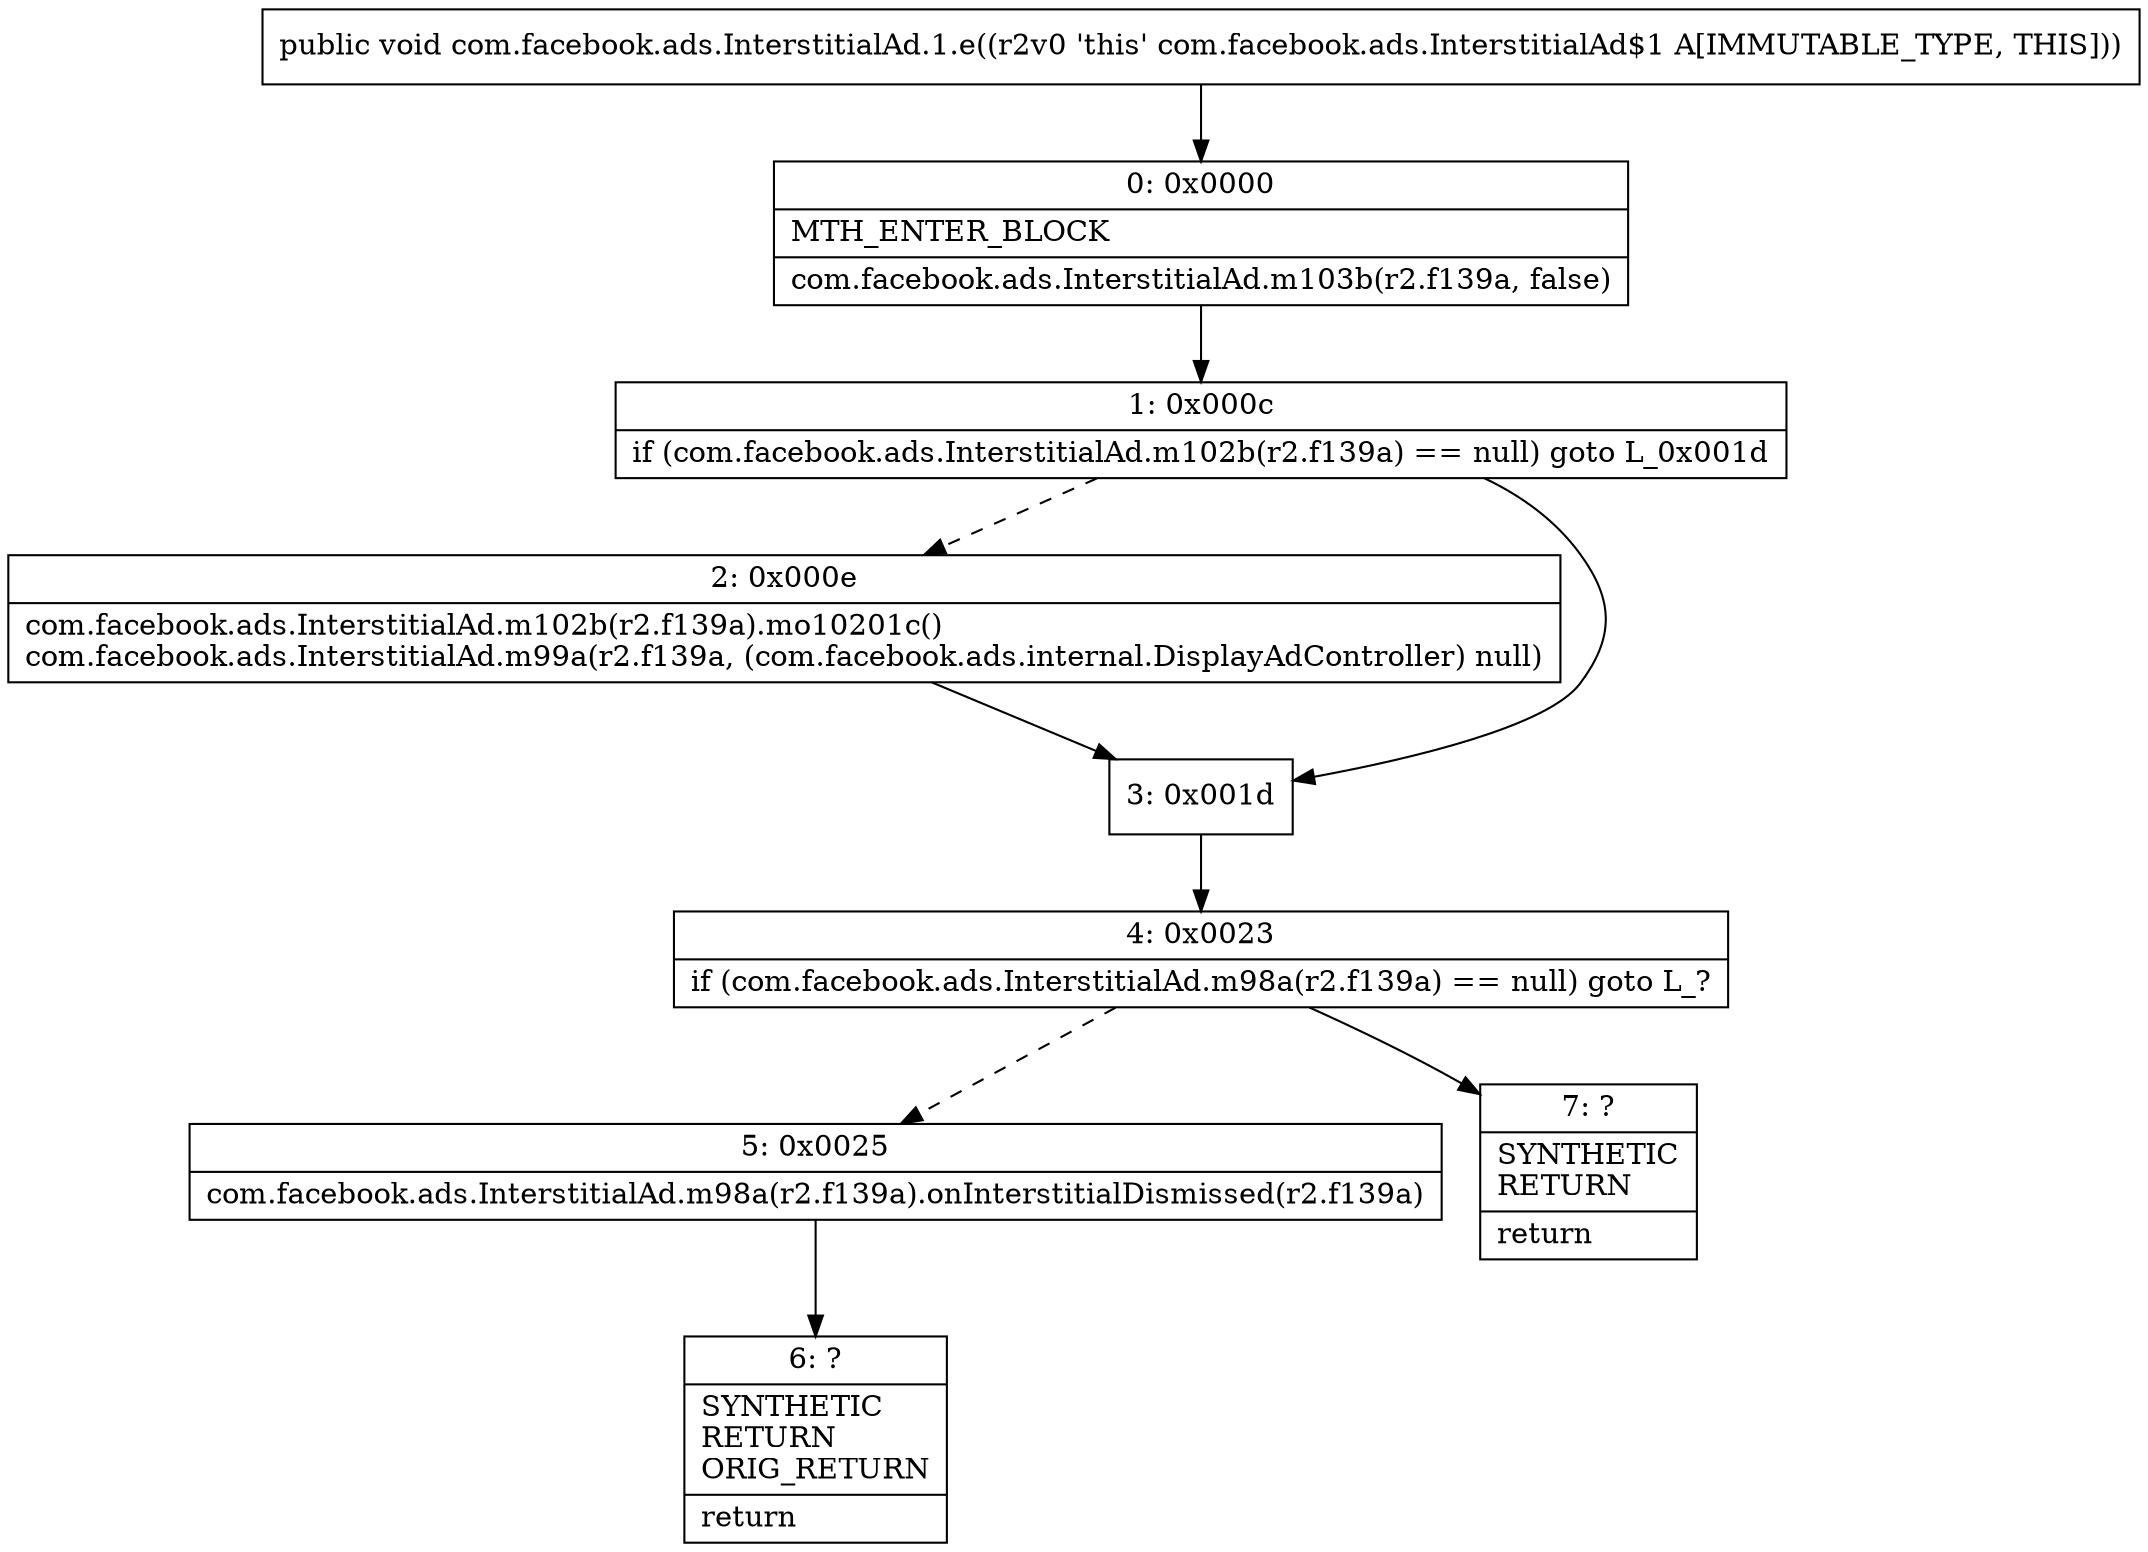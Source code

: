 digraph "CFG forcom.facebook.ads.InterstitialAd.1.e()V" {
Node_0 [shape=record,label="{0\:\ 0x0000|MTH_ENTER_BLOCK\l|com.facebook.ads.InterstitialAd.m103b(r2.f139a, false)\l}"];
Node_1 [shape=record,label="{1\:\ 0x000c|if (com.facebook.ads.InterstitialAd.m102b(r2.f139a) == null) goto L_0x001d\l}"];
Node_2 [shape=record,label="{2\:\ 0x000e|com.facebook.ads.InterstitialAd.m102b(r2.f139a).mo10201c()\lcom.facebook.ads.InterstitialAd.m99a(r2.f139a, (com.facebook.ads.internal.DisplayAdController) null)\l}"];
Node_3 [shape=record,label="{3\:\ 0x001d}"];
Node_4 [shape=record,label="{4\:\ 0x0023|if (com.facebook.ads.InterstitialAd.m98a(r2.f139a) == null) goto L_?\l}"];
Node_5 [shape=record,label="{5\:\ 0x0025|com.facebook.ads.InterstitialAd.m98a(r2.f139a).onInterstitialDismissed(r2.f139a)\l}"];
Node_6 [shape=record,label="{6\:\ ?|SYNTHETIC\lRETURN\lORIG_RETURN\l|return\l}"];
Node_7 [shape=record,label="{7\:\ ?|SYNTHETIC\lRETURN\l|return\l}"];
MethodNode[shape=record,label="{public void com.facebook.ads.InterstitialAd.1.e((r2v0 'this' com.facebook.ads.InterstitialAd$1 A[IMMUTABLE_TYPE, THIS])) }"];
MethodNode -> Node_0;
Node_0 -> Node_1;
Node_1 -> Node_2[style=dashed];
Node_1 -> Node_3;
Node_2 -> Node_3;
Node_3 -> Node_4;
Node_4 -> Node_5[style=dashed];
Node_4 -> Node_7;
Node_5 -> Node_6;
}

